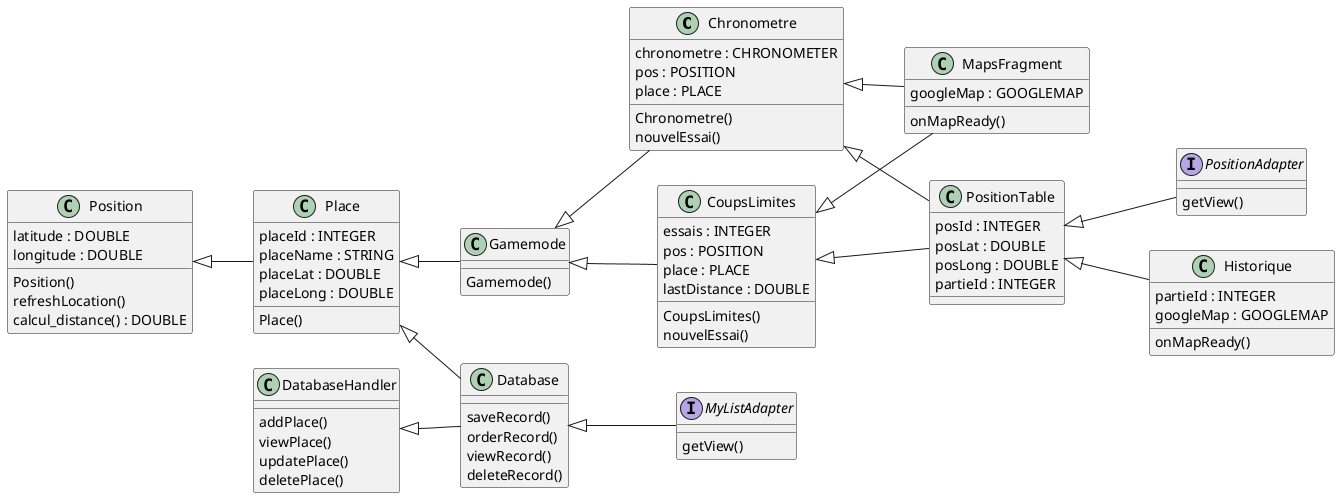 @startuml Akenasia
left to right direction

class Chronometre {
  chronometre : CHRONOMETER
  pos : POSITION
  place : PLACE
  Chronometre()
  nouvelEssai()
}

class MapsFragment {
  googleMap : GOOGLEMAP
  onMapReady()
}

class Place {
  placeId : INTEGER
  placeName : STRING
  placeLat : DOUBLE
  placeLong : DOUBLE
  Place()
}

class Database {
  saveRecord()
  orderRecord()
  viewRecord()
  deleteRecord()
}

class Position {
  latitude : DOUBLE
  longitude : DOUBLE
  Position()
  refreshLocation()
  calcul_distance() : DOUBLE
}

interface MyListAdapter {
  getView()
}

class Gamemode {
  Gamemode()
}

class CoupsLimites {
  essais : INTEGER
  pos : POSITION
  place : PLACE
  lastDistance : DOUBLE
  CoupsLimites()
  nouvelEssai()
}

class PositionTable {
  posId : INTEGER
  posLat : DOUBLE
  posLong : DOUBLE
  partieId : INTEGER
}

interface PositionAdapter {
  getView()
}

class Historique {
  partieId : INTEGER
  googleMap : GOOGLEMAP
  onMapReady()
}

class DatabaseHandler {
  addPlace()
  viewPlace()
  updatePlace()
  deletePlace()
}

Database <|-- MyListAdapter
DatabaseHandler <|-- Database
Place <|-- Database
Position <|-- Place
Place <|-- Gamemode
Gamemode <|-- Chronometre
Gamemode <|-- CoupsLimites
Chronometre <|-- PositionTable
CoupsLimites <|-- PositionTable
PositionTable <|-- PositionAdapter
PositionTable <|-- Historique
Chronometre <|-- MapsFragment
CoupsLimites <|-- MapsFragment

@enduml